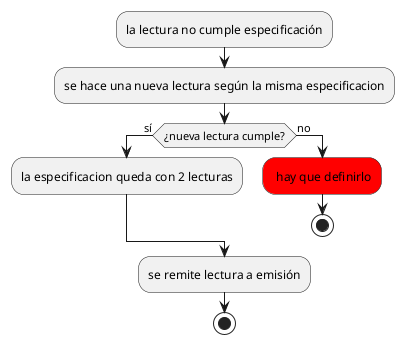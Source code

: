 @startuml
:la lectura no cumple especificación;
:se hace una nueva lectura según la misma especificacion;
if (¿nueva lectura cumple?) then (sí)
:la especificacion queda con 2 lecturas;
else (no)
#red: hay que definirlo;
stop;
endif
:se remite lectura a emisión;
stop
@enduml
